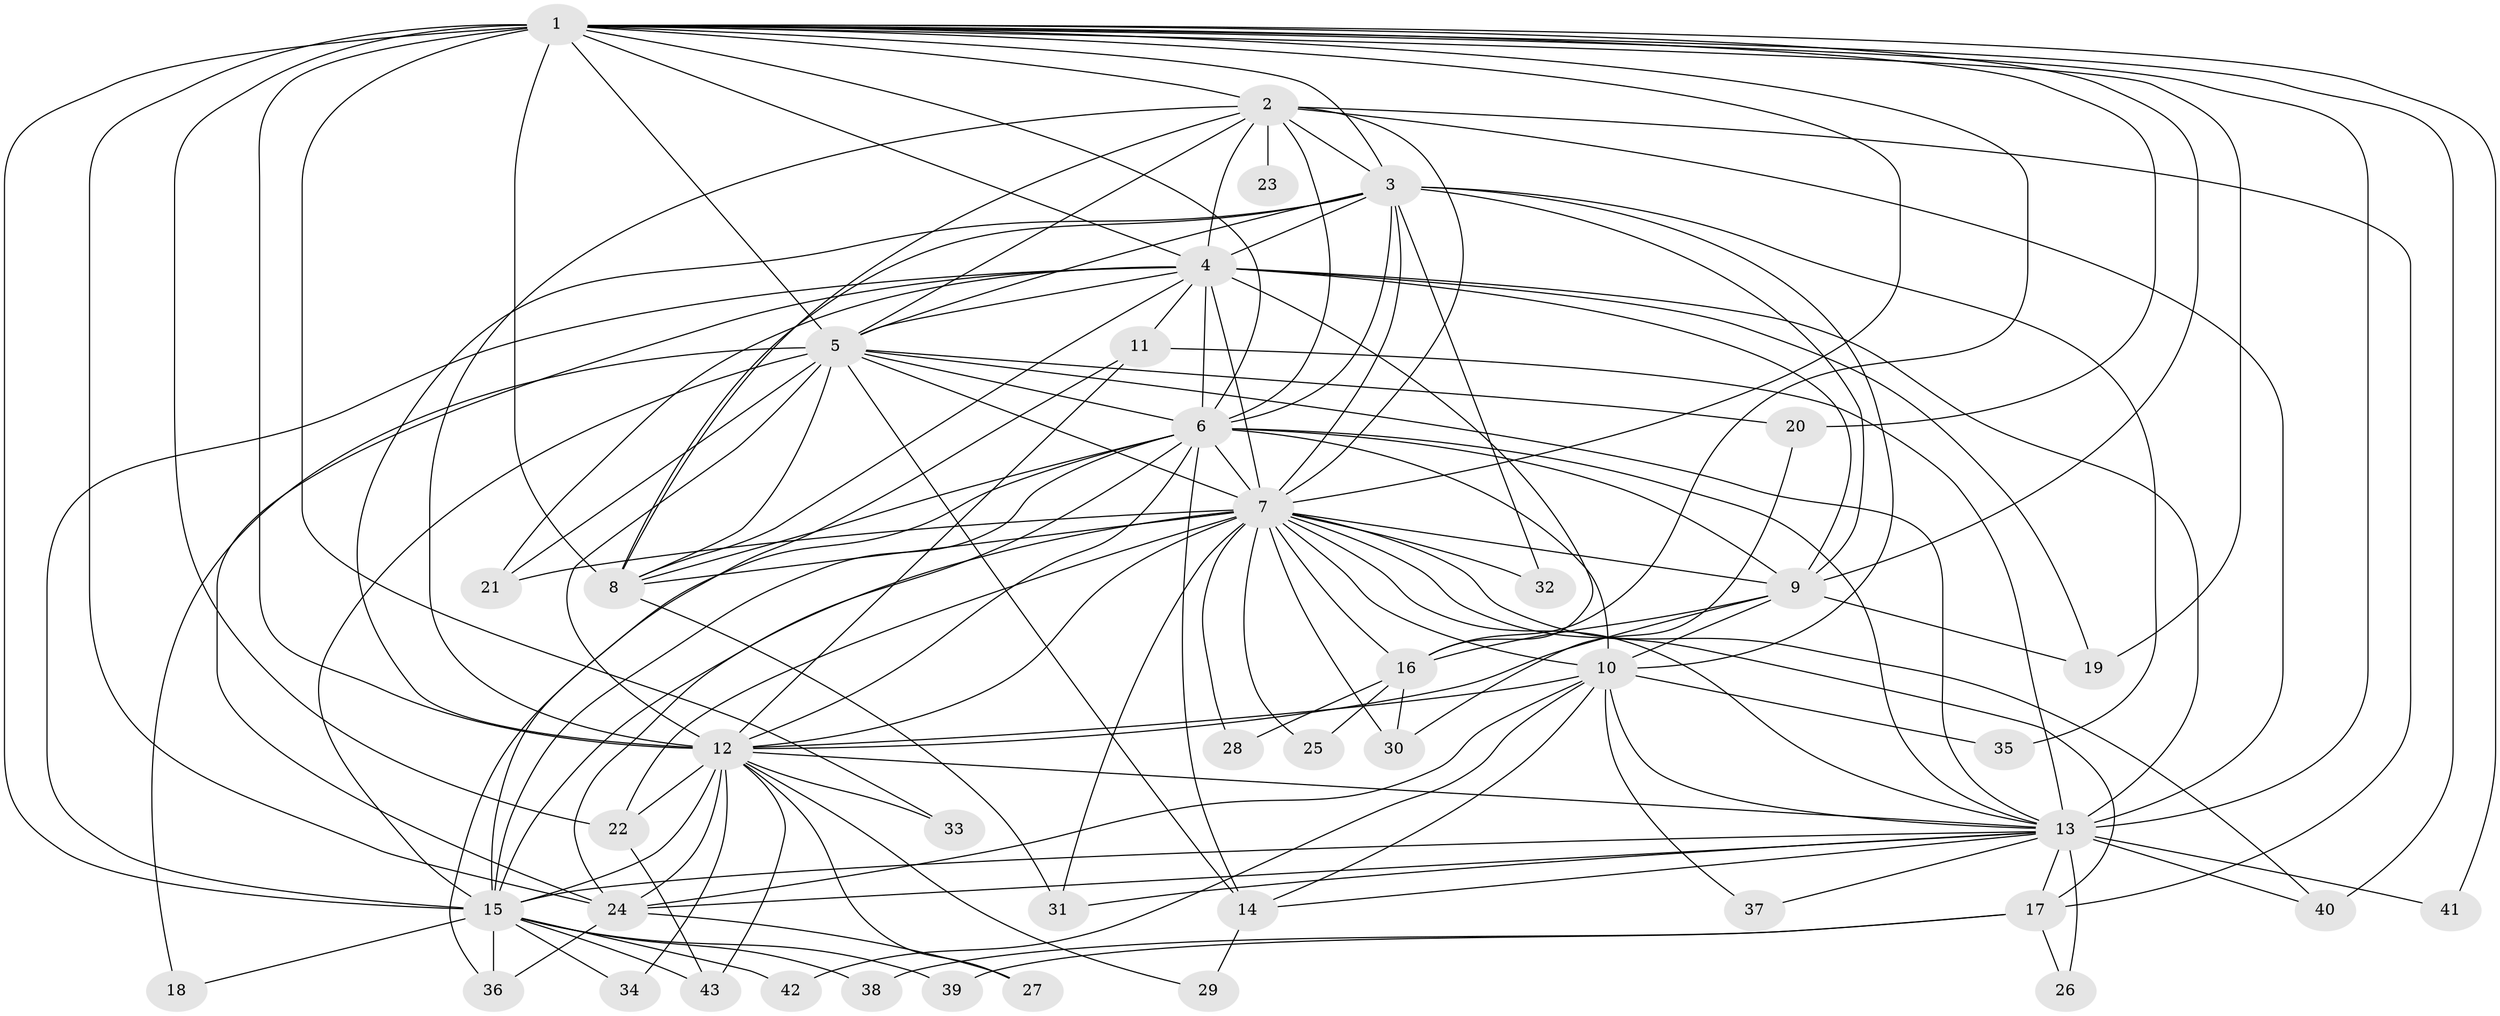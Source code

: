 // original degree distribution, {22: 0.014598540145985401, 17: 0.0072992700729927005, 16: 0.0072992700729927005, 20: 0.0072992700729927005, 29: 0.0072992700729927005, 37: 0.0072992700729927005, 35: 0.0072992700729927005, 13: 0.0072992700729927005, 27: 0.0072992700729927005, 4: 0.08759124087591241, 3: 0.20437956204379562, 7: 0.0364963503649635, 5: 0.043795620437956206, 2: 0.5401459854014599, 9: 0.0072992700729927005, 6: 0.0072992700729927005}
// Generated by graph-tools (version 1.1) at 2025/49/03/04/25 22:49:37]
// undirected, 43 vertices, 138 edges
graph export_dot {
  node [color=gray90,style=filled];
  1;
  2;
  3;
  4;
  5;
  6;
  7;
  8;
  9;
  10;
  11;
  12;
  13;
  14;
  15;
  16;
  17;
  18;
  19;
  20;
  21;
  22;
  23;
  24;
  25;
  26;
  27;
  28;
  29;
  30;
  31;
  32;
  33;
  34;
  35;
  36;
  37;
  38;
  39;
  40;
  41;
  42;
  43;
  1 -- 2 [weight=2.0];
  1 -- 3 [weight=2.0];
  1 -- 4 [weight=4.0];
  1 -- 5 [weight=2.0];
  1 -- 6 [weight=3.0];
  1 -- 7 [weight=2.0];
  1 -- 8 [weight=2.0];
  1 -- 9 [weight=1.0];
  1 -- 12 [weight=14.0];
  1 -- 13 [weight=1.0];
  1 -- 15 [weight=2.0];
  1 -- 16 [weight=2.0];
  1 -- 19 [weight=1.0];
  1 -- 20 [weight=1.0];
  1 -- 22 [weight=1.0];
  1 -- 24 [weight=1.0];
  1 -- 33 [weight=1.0];
  1 -- 40 [weight=1.0];
  1 -- 41 [weight=1.0];
  2 -- 3 [weight=2.0];
  2 -- 4 [weight=2.0];
  2 -- 5 [weight=2.0];
  2 -- 6 [weight=1.0];
  2 -- 7 [weight=3.0];
  2 -- 8 [weight=1.0];
  2 -- 12 [weight=1.0];
  2 -- 13 [weight=1.0];
  2 -- 17 [weight=1.0];
  2 -- 23 [weight=1.0];
  3 -- 4 [weight=2.0];
  3 -- 5 [weight=2.0];
  3 -- 6 [weight=1.0];
  3 -- 7 [weight=1.0];
  3 -- 8 [weight=1.0];
  3 -- 9 [weight=1.0];
  3 -- 10 [weight=1.0];
  3 -- 12 [weight=1.0];
  3 -- 32 [weight=1.0];
  3 -- 35 [weight=1.0];
  4 -- 5 [weight=3.0];
  4 -- 6 [weight=3.0];
  4 -- 7 [weight=5.0];
  4 -- 8 [weight=3.0];
  4 -- 9 [weight=1.0];
  4 -- 11 [weight=6.0];
  4 -- 13 [weight=11.0];
  4 -- 15 [weight=1.0];
  4 -- 16 [weight=1.0];
  4 -- 19 [weight=1.0];
  4 -- 21 [weight=1.0];
  4 -- 24 [weight=1.0];
  5 -- 6 [weight=1.0];
  5 -- 7 [weight=2.0];
  5 -- 8 [weight=1.0];
  5 -- 12 [weight=2.0];
  5 -- 13 [weight=1.0];
  5 -- 14 [weight=1.0];
  5 -- 15 [weight=1.0];
  5 -- 18 [weight=1.0];
  5 -- 20 [weight=1.0];
  5 -- 21 [weight=2.0];
  6 -- 7 [weight=4.0];
  6 -- 8 [weight=1.0];
  6 -- 9 [weight=1.0];
  6 -- 10 [weight=12.0];
  6 -- 12 [weight=1.0];
  6 -- 13 [weight=3.0];
  6 -- 14 [weight=1.0];
  6 -- 15 [weight=2.0];
  6 -- 24 [weight=1.0];
  6 -- 36 [weight=1.0];
  7 -- 8 [weight=2.0];
  7 -- 9 [weight=1.0];
  7 -- 10 [weight=4.0];
  7 -- 12 [weight=2.0];
  7 -- 13 [weight=3.0];
  7 -- 15 [weight=1.0];
  7 -- 16 [weight=1.0];
  7 -- 17 [weight=1.0];
  7 -- 21 [weight=1.0];
  7 -- 22 [weight=1.0];
  7 -- 25 [weight=1.0];
  7 -- 28 [weight=1.0];
  7 -- 30 [weight=2.0];
  7 -- 31 [weight=1.0];
  7 -- 32 [weight=1.0];
  7 -- 40 [weight=1.0];
  8 -- 31 [weight=2.0];
  9 -- 10 [weight=1.0];
  9 -- 12 [weight=2.0];
  9 -- 16 [weight=1.0];
  9 -- 19 [weight=1.0];
  10 -- 12 [weight=2.0];
  10 -- 13 [weight=1.0];
  10 -- 14 [weight=1.0];
  10 -- 24 [weight=1.0];
  10 -- 35 [weight=1.0];
  10 -- 37 [weight=1.0];
  10 -- 42 [weight=1.0];
  11 -- 12 [weight=1.0];
  11 -- 13 [weight=1.0];
  11 -- 15 [weight=1.0];
  12 -- 13 [weight=2.0];
  12 -- 15 [weight=1.0];
  12 -- 22 [weight=1.0];
  12 -- 24 [weight=1.0];
  12 -- 27 [weight=1.0];
  12 -- 29 [weight=1.0];
  12 -- 33 [weight=1.0];
  12 -- 34 [weight=2.0];
  12 -- 43 [weight=1.0];
  13 -- 14 [weight=1.0];
  13 -- 15 [weight=1.0];
  13 -- 17 [weight=1.0];
  13 -- 24 [weight=1.0];
  13 -- 26 [weight=1.0];
  13 -- 31 [weight=1.0];
  13 -- 37 [weight=1.0];
  13 -- 40 [weight=1.0];
  13 -- 41 [weight=1.0];
  14 -- 29 [weight=1.0];
  15 -- 18 [weight=1.0];
  15 -- 34 [weight=1.0];
  15 -- 36 [weight=1.0];
  15 -- 38 [weight=1.0];
  15 -- 39 [weight=1.0];
  15 -- 42 [weight=1.0];
  15 -- 43 [weight=1.0];
  16 -- 25 [weight=1.0];
  16 -- 28 [weight=1.0];
  16 -- 30 [weight=1.0];
  17 -- 26 [weight=1.0];
  17 -- 38 [weight=1.0];
  17 -- 39 [weight=1.0];
  20 -- 30 [weight=1.0];
  22 -- 43 [weight=1.0];
  24 -- 27 [weight=1.0];
  24 -- 36 [weight=1.0];
}
